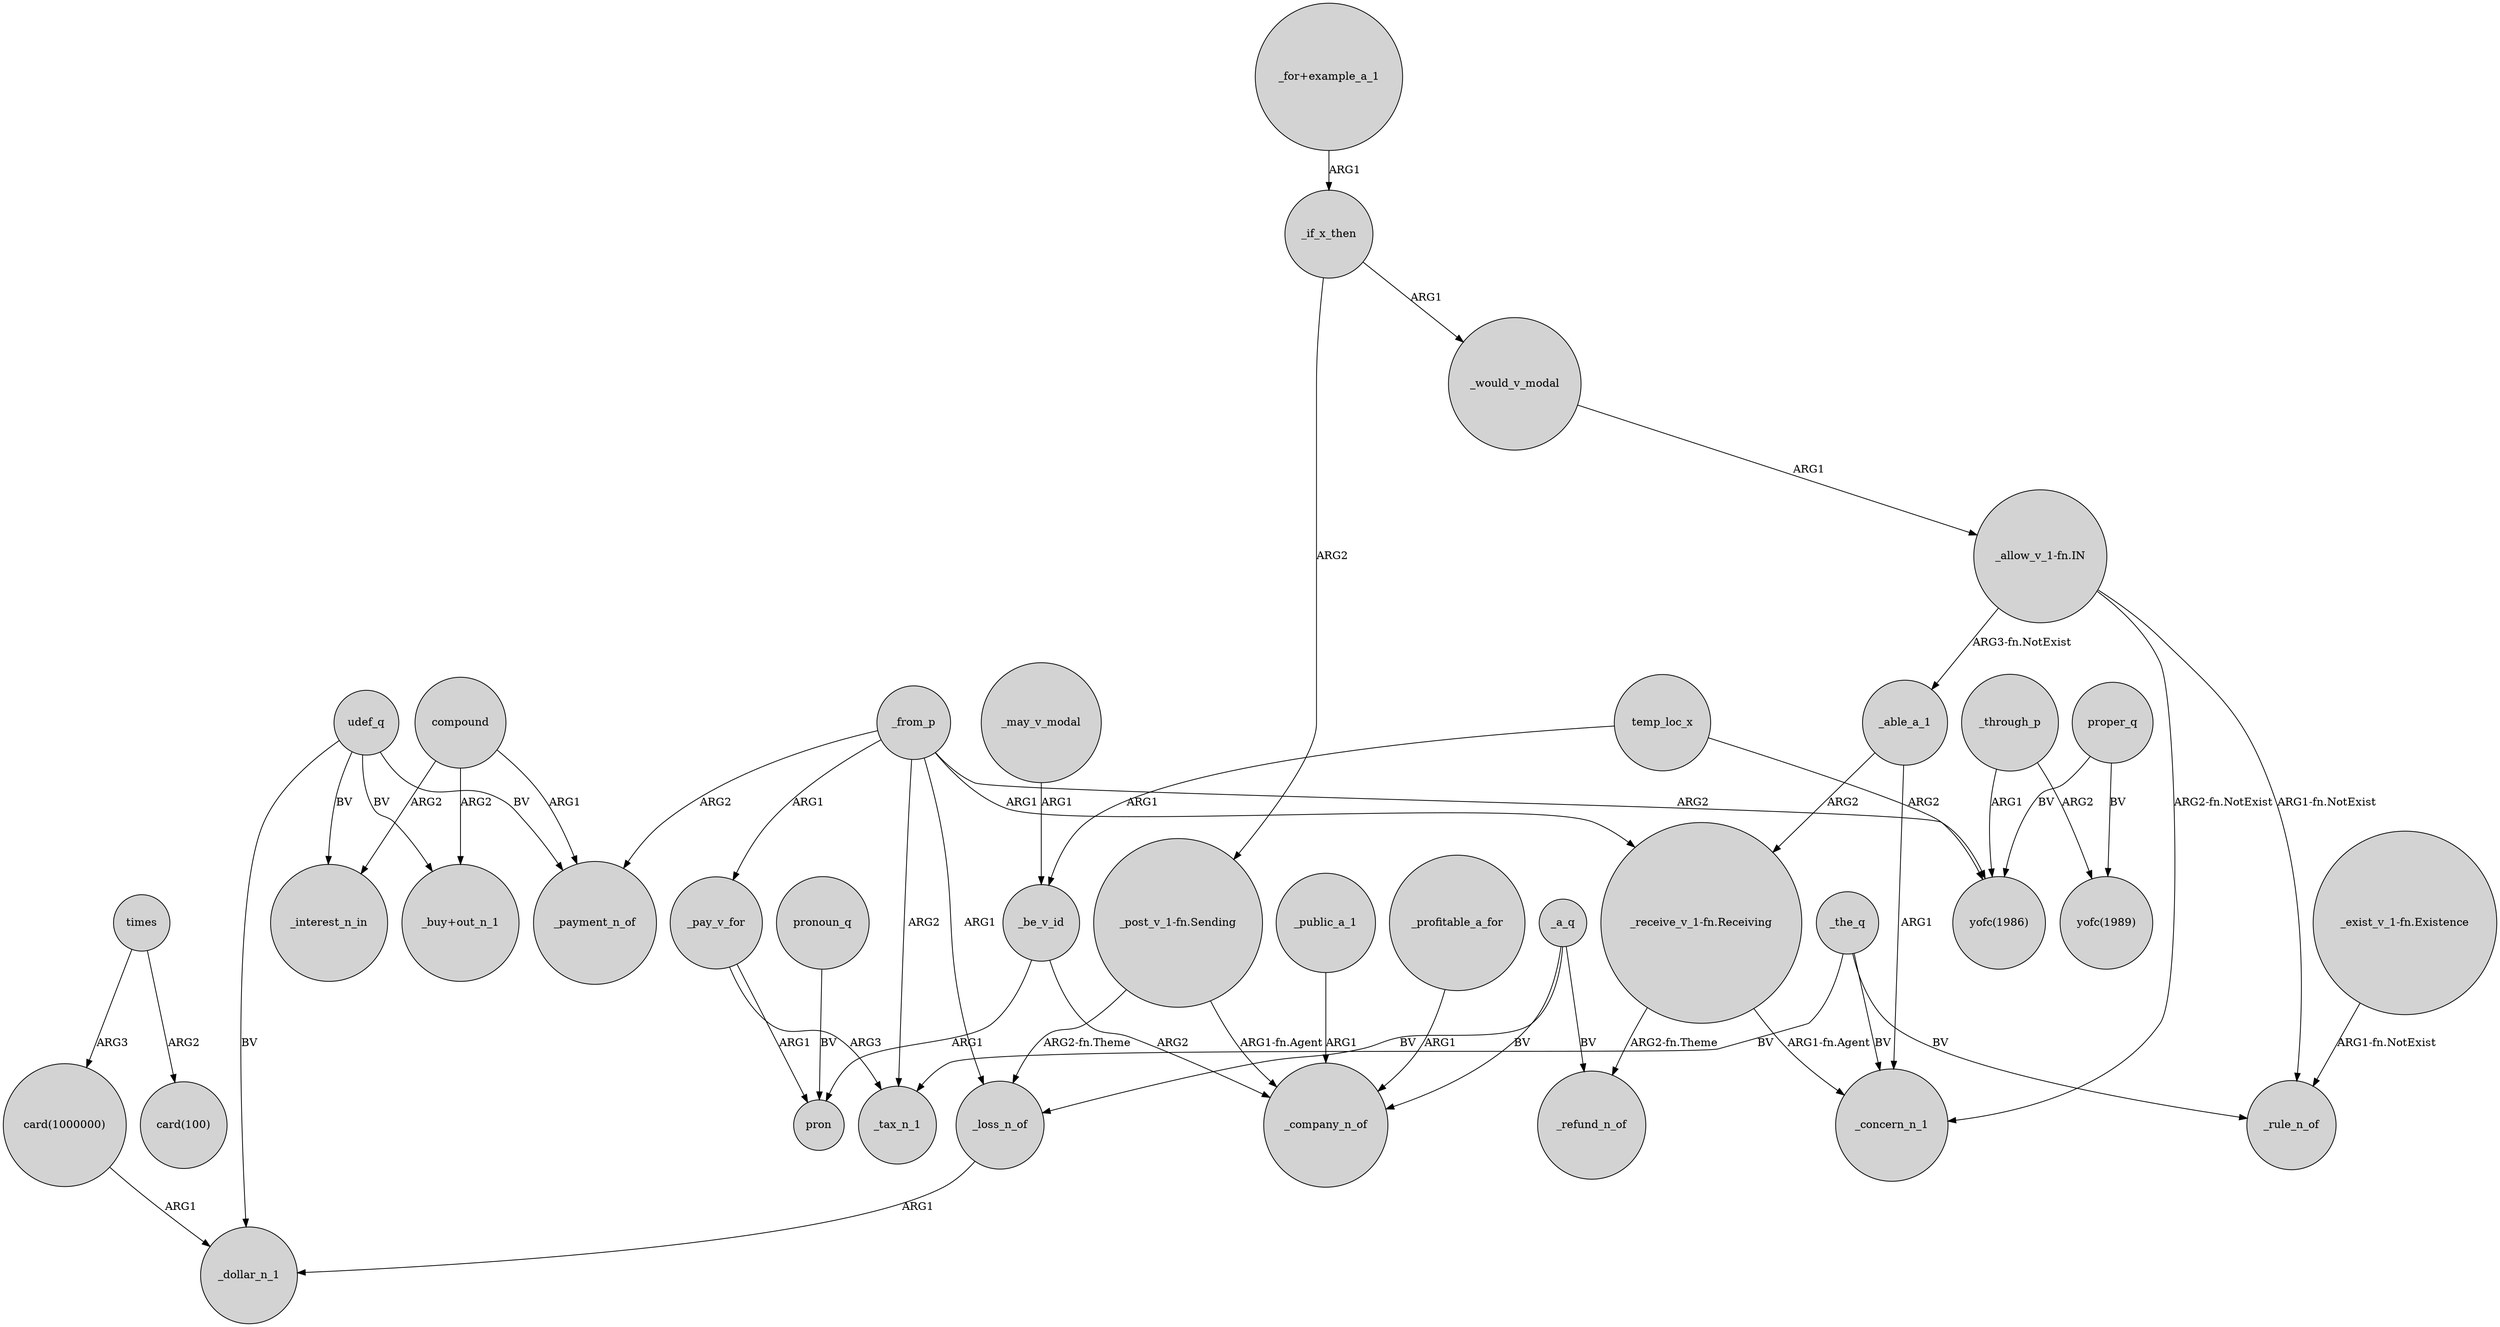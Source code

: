 digraph {
	node [shape=circle style=filled]
	"_post_v_1-fn.Sending" -> _loss_n_of [label="ARG2-fn.Theme"]
	"card(1000000)" -> _dollar_n_1 [label=ARG1]
	_from_p -> _loss_n_of [label=ARG1]
	_from_p -> _pay_v_for [label=ARG1]
	_a_q -> _refund_n_of [label=BV]
	"_exist_v_1-fn.Existence" -> _rule_n_of [label="ARG1-fn.NotExist"]
	times -> "card(100)" [label=ARG2]
	_from_p -> _tax_n_1 [label=ARG2]
	_a_q -> _loss_n_of [label=BV]
	_loss_n_of -> _dollar_n_1 [label=ARG1]
	"_receive_v_1-fn.Receiving" -> _refund_n_of [label="ARG2-fn.Theme"]
	_the_q -> _tax_n_1 [label=BV]
	_be_v_id -> _company_n_of [label=ARG2]
	_pay_v_for -> _tax_n_1 [label=ARG3]
	_from_p -> "yofc(1986)" [label=ARG2]
	compound -> "_buy+out_n_1" [label=ARG2]
	udef_q -> _interest_n_in [label=BV]
	_pay_v_for -> pron [label=ARG1]
	_be_v_id -> pron [label=ARG1]
	compound -> _interest_n_in [label=ARG2]
	udef_q -> "_buy+out_n_1" [label=BV]
	proper_q -> "yofc(1989)" [label=BV]
	_the_q -> _concern_n_1 [label=BV]
	udef_q -> _payment_n_of [label=BV]
	"_receive_v_1-fn.Receiving" -> _concern_n_1 [label="ARG1-fn.Agent"]
	pronoun_q -> pron [label=BV]
	"_allow_v_1-fn.IN" -> _able_a_1 [label="ARG3-fn.NotExist"]
	times -> "card(1000000)" [label=ARG3]
	_would_v_modal -> "_allow_v_1-fn.IN" [label=ARG1]
	_profitable_a_for -> _company_n_of [label=ARG1]
	compound -> _payment_n_of [label=ARG1]
	_able_a_1 -> "_receive_v_1-fn.Receiving" [label=ARG2]
	temp_loc_x -> _be_v_id [label=ARG1]
	"_allow_v_1-fn.IN" -> _concern_n_1 [label="ARG2-fn.NotExist"]
	proper_q -> "yofc(1986)" [label=BV]
	_the_q -> _rule_n_of [label=BV]
	_a_q -> _company_n_of [label=BV]
	"_allow_v_1-fn.IN" -> _rule_n_of [label="ARG1-fn.NotExist"]
	"_post_v_1-fn.Sending" -> _company_n_of [label="ARG1-fn.Agent"]
	_from_p -> "_receive_v_1-fn.Receiving" [label=ARG1]
	_through_p -> "yofc(1989)" [label=ARG2]
	_if_x_then -> _would_v_modal [label=ARG1]
	_from_p -> _payment_n_of [label=ARG2]
	temp_loc_x -> "yofc(1986)" [label=ARG2]
	_public_a_1 -> _company_n_of [label=ARG1]
	_if_x_then -> "_post_v_1-fn.Sending" [label=ARG2]
	_through_p -> "yofc(1986)" [label=ARG1]
	_may_v_modal -> _be_v_id [label=ARG1]
	udef_q -> _dollar_n_1 [label=BV]
	_able_a_1 -> _concern_n_1 [label=ARG1]
	"_for+example_a_1" -> _if_x_then [label=ARG1]
}
